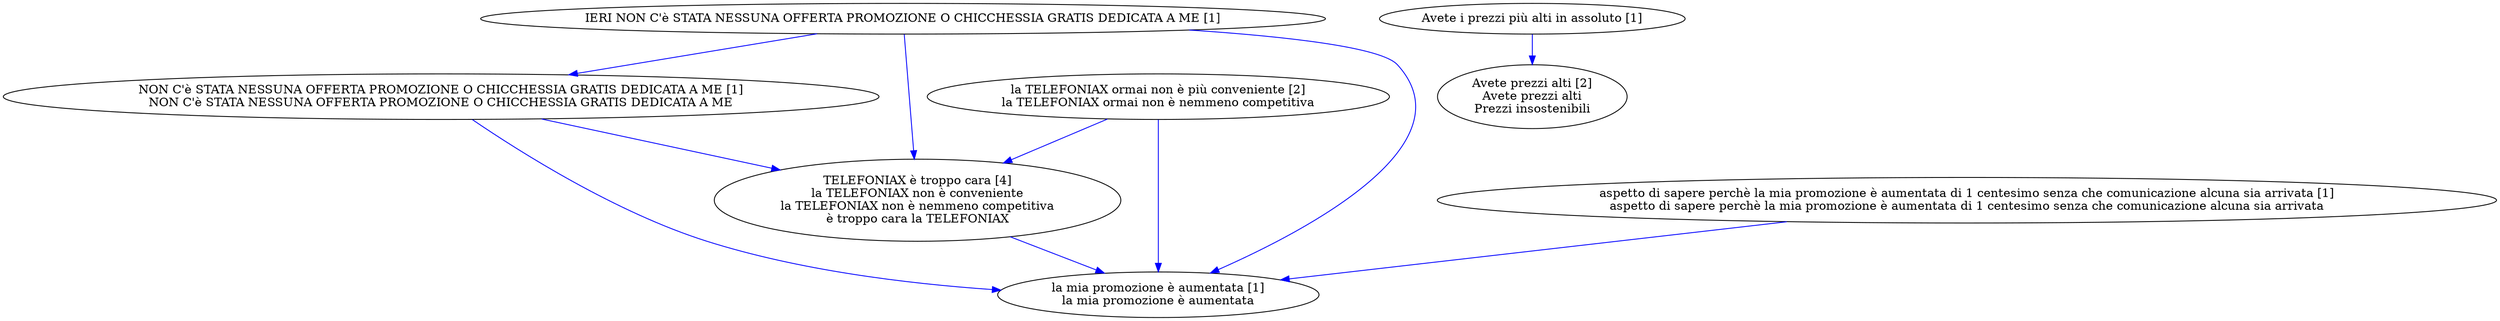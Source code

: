 digraph collapsedGraph {
"la TELEFONIAX ormai non è più conveniente [2]\nla TELEFONIAX ormai non è nemmeno competitiva""TELEFONIAX è troppo cara [4]\nla TELEFONIAX non è conveniente\nla TELEFONIAX non è nemmeno competitiva\nè troppo cara la TELEFONIAX""Avete prezzi alti [2]\nAvete prezzi alti\nPrezzi insostenibili""Avete i prezzi più alti in assoluto [1]""NON C'è STATA NESSUNA OFFERTA PROMOZIONE O CHICCHESSIA GRATIS DEDICATA A ME [1]\nNON C'è STATA NESSUNA OFFERTA PROMOZIONE O CHICCHESSIA GRATIS DEDICATA A ME""IERI NON C'è STATA NESSUNA OFFERTA PROMOZIONE O CHICCHESSIA GRATIS DEDICATA A ME [1]""la mia promozione è aumentata [1]\nla mia promozione è aumentata""aspetto di sapere perchè la mia promozione è aumentata di 1 centesimo senza che comunicazione alcuna sia arrivata [1]\naspetto di sapere perchè la mia promozione è aumentata di 1 centesimo senza che comunicazione alcuna sia arrivata""IERI NON C'è STATA NESSUNA OFFERTA PROMOZIONE O CHICCHESSIA GRATIS DEDICATA A ME [1]" -> "la mia promozione è aumentata [1]\nla mia promozione è aumentata" [color=blue]
"la TELEFONIAX ormai non è più conveniente [2]\nla TELEFONIAX ormai non è nemmeno competitiva" -> "TELEFONIAX è troppo cara [4]\nla TELEFONIAX non è conveniente\nla TELEFONIAX non è nemmeno competitiva\nè troppo cara la TELEFONIAX" [color=blue]
"TELEFONIAX è troppo cara [4]\nla TELEFONIAX non è conveniente\nla TELEFONIAX non è nemmeno competitiva\nè troppo cara la TELEFONIAX" -> "la mia promozione è aumentata [1]\nla mia promozione è aumentata" [color=blue]
"la TELEFONIAX ormai non è più conveniente [2]\nla TELEFONIAX ormai non è nemmeno competitiva" -> "la mia promozione è aumentata [1]\nla mia promozione è aumentata" [color=blue]
"NON C'è STATA NESSUNA OFFERTA PROMOZIONE O CHICCHESSIA GRATIS DEDICATA A ME [1]\nNON C'è STATA NESSUNA OFFERTA PROMOZIONE O CHICCHESSIA GRATIS DEDICATA A ME" -> "la mia promozione è aumentata [1]\nla mia promozione è aumentata" [color=blue]
"Avete i prezzi più alti in assoluto [1]" -> "Avete prezzi alti [2]\nAvete prezzi alti\nPrezzi insostenibili" [color=blue]
"IERI NON C'è STATA NESSUNA OFFERTA PROMOZIONE O CHICCHESSIA GRATIS DEDICATA A ME [1]" -> "TELEFONIAX è troppo cara [4]\nla TELEFONIAX non è conveniente\nla TELEFONIAX non è nemmeno competitiva\nè troppo cara la TELEFONIAX" [color=blue]
"NON C'è STATA NESSUNA OFFERTA PROMOZIONE O CHICCHESSIA GRATIS DEDICATA A ME [1]\nNON C'è STATA NESSUNA OFFERTA PROMOZIONE O CHICCHESSIA GRATIS DEDICATA A ME" -> "TELEFONIAX è troppo cara [4]\nla TELEFONIAX non è conveniente\nla TELEFONIAX non è nemmeno competitiva\nè troppo cara la TELEFONIAX" [color=blue]
"IERI NON C'è STATA NESSUNA OFFERTA PROMOZIONE O CHICCHESSIA GRATIS DEDICATA A ME [1]" -> "NON C'è STATA NESSUNA OFFERTA PROMOZIONE O CHICCHESSIA GRATIS DEDICATA A ME [1]\nNON C'è STATA NESSUNA OFFERTA PROMOZIONE O CHICCHESSIA GRATIS DEDICATA A ME" [color=blue]
"aspetto di sapere perchè la mia promozione è aumentata di 1 centesimo senza che comunicazione alcuna sia arrivata [1]\naspetto di sapere perchè la mia promozione è aumentata di 1 centesimo senza che comunicazione alcuna sia arrivata" -> "la mia promozione è aumentata [1]\nla mia promozione è aumentata" [color=blue]
}